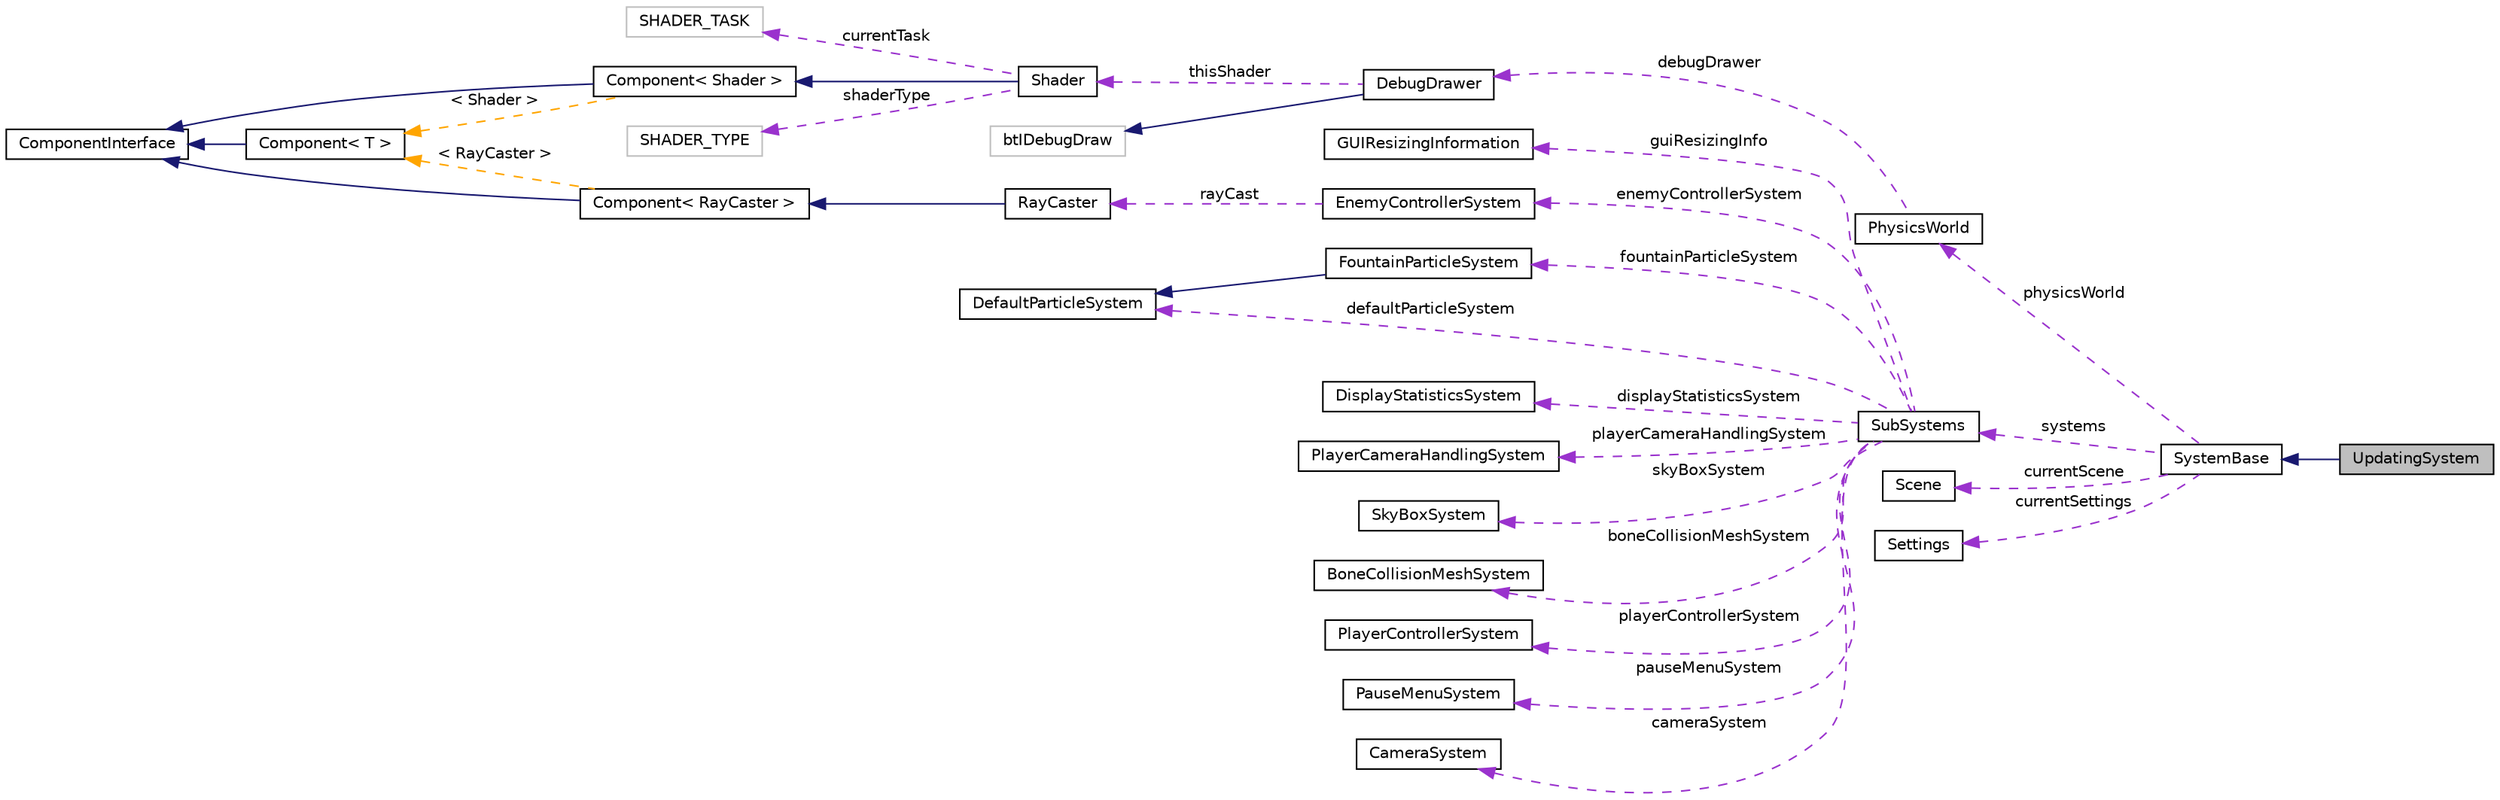 digraph "UpdatingSystem"
{
 // INTERACTIVE_SVG=YES
 // LATEX_PDF_SIZE
  edge [fontname="Helvetica",fontsize="10",labelfontname="Helvetica",labelfontsize="10"];
  node [fontname="Helvetica",fontsize="10",shape=record];
  rankdir="LR";
  Node1 [label="UpdatingSystem",height=0.2,width=0.4,color="black", fillcolor="grey75", style="filled", fontcolor="black",tooltip=" "];
  Node2 -> Node1 [dir="back",color="midnightblue",fontsize="10",style="solid",fontname="Helvetica"];
  Node2 [label="SystemBase",height=0.2,width=0.4,color="black", fillcolor="white", style="filled",URL="$d2/d15/class_system_base.html",tooltip=" "];
  Node3 -> Node2 [dir="back",color="darkorchid3",fontsize="10",style="dashed",label=" physicsWorld" ,fontname="Helvetica"];
  Node3 [label="PhysicsWorld",height=0.2,width=0.4,color="black", fillcolor="white", style="filled",URL="$d5/d44/class_physics_world.html",tooltip=" "];
  Node4 -> Node3 [dir="back",color="darkorchid3",fontsize="10",style="dashed",label=" debugDrawer" ,fontname="Helvetica"];
  Node4 [label="DebugDrawer",height=0.2,width=0.4,color="black", fillcolor="white", style="filled",URL="$d1/da2/class_debug_drawer.html",tooltip=" "];
  Node5 -> Node4 [dir="back",color="midnightblue",fontsize="10",style="solid",fontname="Helvetica"];
  Node5 [label="btIDebugDraw",height=0.2,width=0.4,color="grey75", fillcolor="white", style="filled",tooltip=" "];
  Node6 -> Node4 [dir="back",color="darkorchid3",fontsize="10",style="dashed",label=" thisShader" ,fontname="Helvetica"];
  Node6 [label="Shader",height=0.2,width=0.4,color="black", fillcolor="white", style="filled",URL="$d1/d51/class_shader.html",tooltip=" "];
  Node7 -> Node6 [dir="back",color="midnightblue",fontsize="10",style="solid",fontname="Helvetica"];
  Node7 [label="Component\< Shader \>",height=0.2,width=0.4,color="black", fillcolor="white", style="filled",URL="$d2/d00/class_component.html",tooltip=" "];
  Node8 -> Node7 [dir="back",color="midnightblue",fontsize="10",style="solid",fontname="Helvetica"];
  Node8 [label="ComponentInterface",height=0.2,width=0.4,color="black", fillcolor="white", style="filled",URL="$d5/d79/class_component_interface.html",tooltip=" "];
  Node9 -> Node7 [dir="back",color="orange",fontsize="10",style="dashed",label=" \< Shader \>" ,fontname="Helvetica"];
  Node9 [label="Component\< T \>",height=0.2,width=0.4,color="black", fillcolor="white", style="filled",URL="$d2/d00/class_component.html",tooltip=" "];
  Node8 -> Node9 [dir="back",color="midnightblue",fontsize="10",style="solid",fontname="Helvetica"];
  Node10 -> Node6 [dir="back",color="darkorchid3",fontsize="10",style="dashed",label=" shaderType" ,fontname="Helvetica"];
  Node10 [label="SHADER_TYPE",height=0.2,width=0.4,color="grey75", fillcolor="white", style="filled",tooltip=" "];
  Node11 -> Node6 [dir="back",color="darkorchid3",fontsize="10",style="dashed",label=" currentTask" ,fontname="Helvetica"];
  Node11 [label="SHADER_TASK",height=0.2,width=0.4,color="grey75", fillcolor="white", style="filled",tooltip=" "];
  Node12 -> Node2 [dir="back",color="darkorchid3",fontsize="10",style="dashed",label=" currentScene" ,fontname="Helvetica"];
  Node12 [label="Scene",height=0.2,width=0.4,color="black", fillcolor="white", style="filled",URL="$d6/db5/class_scene.html",tooltip=" "];
  Node13 -> Node2 [dir="back",color="darkorchid3",fontsize="10",style="dashed",label=" currentSettings" ,fontname="Helvetica"];
  Node13 [label="Settings",height=0.2,width=0.4,color="black", fillcolor="white", style="filled",URL="$db/d2b/class_settings.html",tooltip=" "];
  Node14 -> Node2 [dir="back",color="darkorchid3",fontsize="10",style="dashed",label=" systems" ,fontname="Helvetica"];
  Node14 [label="SubSystems",height=0.2,width=0.4,color="black", fillcolor="white", style="filled",URL="$d7/db2/struct_sub_systems.html",tooltip=" "];
  Node15 -> Node14 [dir="back",color="darkorchid3",fontsize="10",style="dashed",label=" fountainParticleSystem" ,fontname="Helvetica"];
  Node15 [label="FountainParticleSystem",height=0.2,width=0.4,color="black", fillcolor="white", style="filled",URL="$d3/dad/class_fountain_particle_system.html",tooltip=" "];
  Node16 -> Node15 [dir="back",color="midnightblue",fontsize="10",style="solid",fontname="Helvetica"];
  Node16 [label="DefaultParticleSystem",height=0.2,width=0.4,color="black", fillcolor="white", style="filled",URL="$df/d86/class_default_particle_system.html",tooltip=" "];
  Node17 -> Node14 [dir="back",color="darkorchid3",fontsize="10",style="dashed",label=" enemyControllerSystem" ,fontname="Helvetica"];
  Node17 [label="EnemyControllerSystem",height=0.2,width=0.4,color="black", fillcolor="white", style="filled",URL="$da/d3f/class_enemy_controller_system.html",tooltip=" "];
  Node18 -> Node17 [dir="back",color="darkorchid3",fontsize="10",style="dashed",label=" rayCast" ,fontname="Helvetica"];
  Node18 [label="RayCaster",height=0.2,width=0.4,color="black", fillcolor="white", style="filled",URL="$d3/dbc/class_ray_caster.html",tooltip=" "];
  Node19 -> Node18 [dir="back",color="midnightblue",fontsize="10",style="solid",fontname="Helvetica"];
  Node19 [label="Component\< RayCaster \>",height=0.2,width=0.4,color="black", fillcolor="white", style="filled",URL="$d2/d00/class_component.html",tooltip=" "];
  Node8 -> Node19 [dir="back",color="midnightblue",fontsize="10",style="solid",fontname="Helvetica"];
  Node9 -> Node19 [dir="back",color="orange",fontsize="10",style="dashed",label=" \< RayCaster \>" ,fontname="Helvetica"];
  Node20 -> Node14 [dir="back",color="darkorchid3",fontsize="10",style="dashed",label=" displayStatisticsSystem" ,fontname="Helvetica"];
  Node20 [label="DisplayStatisticsSystem",height=0.2,width=0.4,color="black", fillcolor="white", style="filled",URL="$d3/d85/class_display_statistics_system.html",tooltip=" "];
  Node21 -> Node14 [dir="back",color="darkorchid3",fontsize="10",style="dashed",label=" playerCameraHandlingSystem" ,fontname="Helvetica"];
  Node21 [label="PlayerCameraHandlingSystem",height=0.2,width=0.4,color="black", fillcolor="white", style="filled",URL="$d4/d4f/class_player_camera_handling_system.html",tooltip=" "];
  Node22 -> Node14 [dir="back",color="darkorchid3",fontsize="10",style="dashed",label=" skyBoxSystem" ,fontname="Helvetica"];
  Node22 [label="SkyBoxSystem",height=0.2,width=0.4,color="black", fillcolor="white", style="filled",URL="$d1/dce/class_sky_box_system.html",tooltip=" "];
  Node23 -> Node14 [dir="back",color="darkorchid3",fontsize="10",style="dashed",label=" boneCollisionMeshSystem" ,fontname="Helvetica"];
  Node23 [label="BoneCollisionMeshSystem",height=0.2,width=0.4,color="black", fillcolor="white", style="filled",URL="$df/dd7/class_bone_collision_mesh_system.html",tooltip=" "];
  Node24 -> Node14 [dir="back",color="darkorchid3",fontsize="10",style="dashed",label=" playerControllerSystem" ,fontname="Helvetica"];
  Node24 [label="PlayerControllerSystem",height=0.2,width=0.4,color="black", fillcolor="white", style="filled",URL="$d5/d50/class_player_controller_system.html",tooltip=" "];
  Node25 -> Node14 [dir="back",color="darkorchid3",fontsize="10",style="dashed",label=" pauseMenuSystem" ,fontname="Helvetica"];
  Node25 [label="PauseMenuSystem",height=0.2,width=0.4,color="black", fillcolor="white", style="filled",URL="$d7/dd6/class_pause_menu_system.html",tooltip=" "];
  Node26 -> Node14 [dir="back",color="darkorchid3",fontsize="10",style="dashed",label=" cameraSystem" ,fontname="Helvetica"];
  Node26 [label="CameraSystem",height=0.2,width=0.4,color="black", fillcolor="white", style="filled",URL="$d4/df8/class_camera_system.html",tooltip=" "];
  Node27 -> Node14 [dir="back",color="darkorchid3",fontsize="10",style="dashed",label=" guiResizingInfo" ,fontname="Helvetica"];
  Node27 [label="GUIResizingInformation",height=0.2,width=0.4,color="black", fillcolor="white", style="filled",URL="$d7/d06/class_g_u_i_resizing_information.html",tooltip=" "];
  Node16 -> Node14 [dir="back",color="darkorchid3",fontsize="10",style="dashed",label=" defaultParticleSystem" ,fontname="Helvetica"];
}
